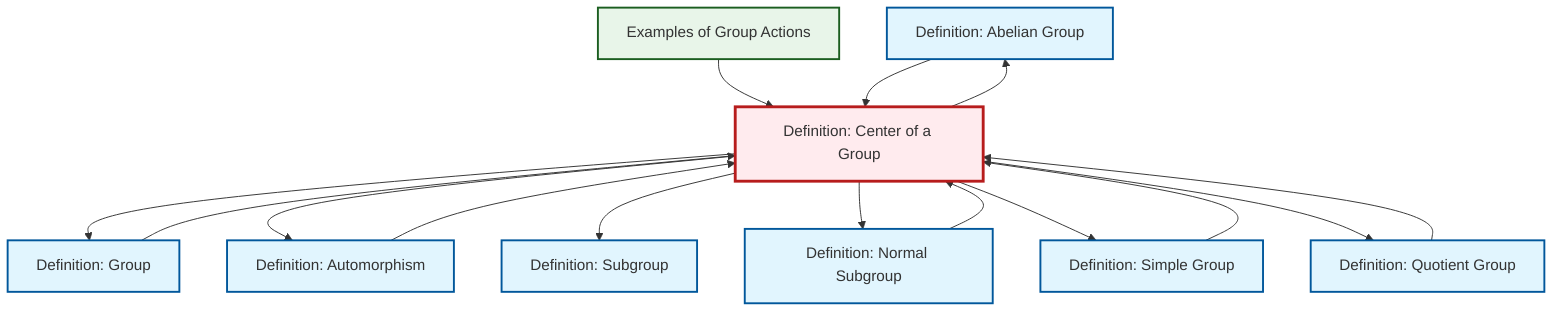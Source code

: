 graph TD
    classDef definition fill:#e1f5fe,stroke:#01579b,stroke-width:2px
    classDef theorem fill:#f3e5f5,stroke:#4a148c,stroke-width:2px
    classDef axiom fill:#fff3e0,stroke:#e65100,stroke-width:2px
    classDef example fill:#e8f5e9,stroke:#1b5e20,stroke-width:2px
    classDef current fill:#ffebee,stroke:#b71c1c,stroke-width:3px
    def-abelian-group["Definition: Abelian Group"]:::definition
    def-automorphism["Definition: Automorphism"]:::definition
    def-quotient-group["Definition: Quotient Group"]:::definition
    def-simple-group["Definition: Simple Group"]:::definition
    ex-group-action-examples["Examples of Group Actions"]:::example
    def-normal-subgroup["Definition: Normal Subgroup"]:::definition
    def-subgroup["Definition: Subgroup"]:::definition
    def-group["Definition: Group"]:::definition
    def-center-of-group["Definition: Center of a Group"]:::definition
    ex-group-action-examples --> def-center-of-group
    def-group --> def-center-of-group
    def-center-of-group --> def-group
    def-center-of-group --> def-automorphism
    def-center-of-group --> def-abelian-group
    def-abelian-group --> def-center-of-group
    def-center-of-group --> def-subgroup
    def-quotient-group --> def-center-of-group
    def-normal-subgroup --> def-center-of-group
    def-center-of-group --> def-normal-subgroup
    def-automorphism --> def-center-of-group
    def-center-of-group --> def-simple-group
    def-center-of-group --> def-quotient-group
    def-simple-group --> def-center-of-group
    class def-center-of-group current
